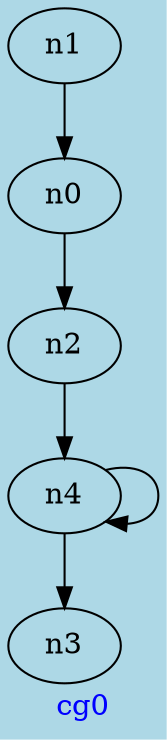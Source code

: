 digraph G{
graph [ label = "cg0" , fontcolor = "blue" , bgcolor = "lightblue" ];
n0;
n1;
n2;
n3;
n4;
n1->n0;
n0->n2;
n4->n3;
n2->n4;
n4->n4;
}
